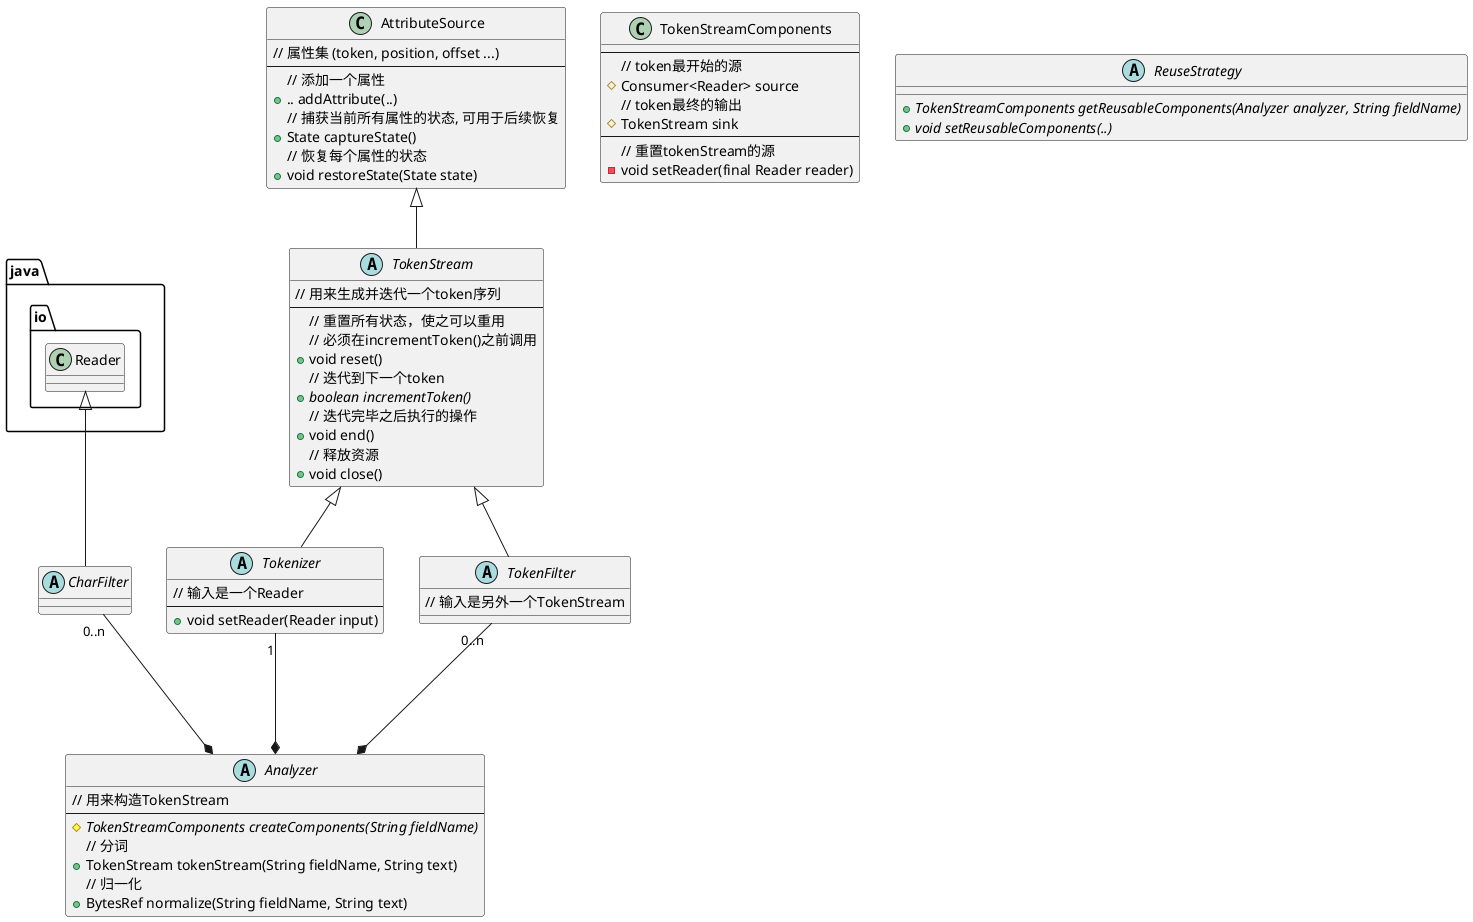 @startuml

class AttributeSource{
    // 属性集 (token, position, offset ...)
    ---
    // 添加一个属性
    + .. addAttribute(..)
    // 捕获当前所有属性的状态, 可用于后续恢复
    +State captureState()
    // 恢复每个属性的状态
    + void restoreState(State state)
}

abstract class TokenStream extends AttributeSource{
    // 用来生成并迭代一个token序列
    ---
    // 重置所有状态，使之可以重用
    // 必须在incrementToken()之前调用
    +void reset()
    // 迭代到下一个token
    +{abstract} boolean incrementToken()
    // 迭代完毕之后执行的操作
    +void end()
    // 释放资源
    +void close()
}

abstract class Tokenizer extends TokenStream{
    // 输入是一个Reader
    ---
    +void setReader(Reader input)
}

abstract class TokenFilter extends TokenStream{
    // 输入是另外一个TokenStream
}

abstract class CharFilter extends java.io.Reader

abstract class Analyzer {
    // 用来构造TokenStream
    ---
    #{abstract} TokenStreamComponents createComponents(String fieldName)
    // 分词
    +TokenStream tokenStream(String fieldName, String text)
    // 归一化
    +BytesRef normalize(String fieldName, String text)
}

class TokenStreamComponents{
    ---
    // token最开始的源
    #Consumer<Reader> source
    // token最终的输出
    #TokenStream sink
    ---
    // 重置tokenStream的源
    -void setReader(final Reader reader)
}

abstract class ReuseStrategy{
    +{abstract} TokenStreamComponents getReusableComponents(Analyzer analyzer, String fieldName)
    +{abstract} void setReusableComponents(..)
}

CharFilter -right[hidden]-- Tokenizer
TokenFilter -left[hidden]-- Tokenizer
Analyzer *-up-- "0..n" CharFilter
Analyzer *-up-- "1" Tokenizer
Analyzer *-up-- "0..n" TokenFilter

@enduml